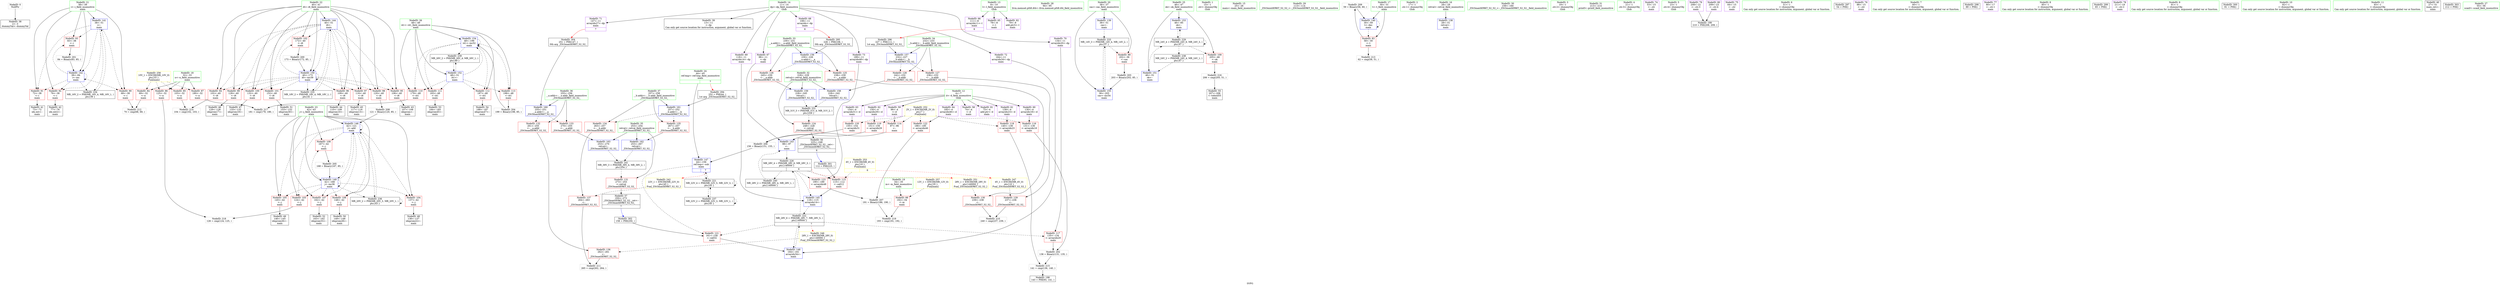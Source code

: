 digraph "SVFG" {
	label="SVFG";

	Node0x55d81cbdf800 [shape=record,color=grey,label="{NodeID: 0\nNullPtr}"];
	Node0x55d81cbdf800 -> Node0x55d81cbff7c0[style=solid];
	Node0x55d81cc00110 [shape=record,color=red,label="{NodeID: 97\n116\<--40\n\<--i6\nmain\n}"];
	Node0x55d81cc00110 -> Node0x55d81cbffdd0[style=solid];
	Node0x55d81cbfe2f0 [shape=record,color=green,label="{NodeID: 14\n11\<--14\ndp\<--dp_field_insensitive\nGlob }"];
	Node0x55d81cbfe2f0 -> Node0x55d81cbff8c0[style=solid];
	Node0x55d81cbfe2f0 -> Node0x55d81cc01fd0[style=solid];
	Node0x55d81cbfe2f0 -> Node0x55d81cc020a0[style=solid];
	Node0x55d81cbfe2f0 -> Node0x55d81cc02170[style=solid];
	Node0x55d81cbfe2f0 -> Node0x55d81cc02240[style=solid];
	Node0x55d81cbfe2f0 -> Node0x55d81cc02310[style=solid];
	Node0x55d81cbfe2f0 -> Node0x55d81cc023e0[style=solid];
	Node0x55d81cbfe2f0 -> Node0x55d81cc024b0[style=solid];
	Node0x55d81cc00c70 [shape=record,color=red,label="{NodeID: 111\n183\<--48\n\<--i41\nmain\n}"];
	Node0x55d81cc00c70 -> Node0x55d81cc01470[style=solid];
	Node0x55d81cbfeee0 [shape=record,color=green,label="{NodeID: 28\n94\<--95\nllvm.memset.p0i8.i64\<--llvm.memset.p0i8.i64_field_insensitive\n}"];
	Node0x55d81cc0c400 [shape=record,color=grey,label="{NodeID: 208\n121 = Binary(120, 85, )\n}"];
	Node0x55d81cc0c400 -> Node0x55d81cc07020[style=solid];
	Node0x55d81cc05f10 [shape=record,color=red,label="{NodeID: 125\n238\<--230\n\<--__a.addr\n_ZSt3minIiERKT_S2_S2_\n}"];
	Node0x55d81cc05f10 -> Node0x55d81cc06320[style=solid];
	Node0x55d81cbffb60 [shape=record,color=black,label="{NodeID: 42\n77\<--76\nidx.ext2\<--\nmain\n}"];
	Node0x55d81cc155a0 [shape=record,color=black,label="{NodeID: 222\nMR_28V_6 = PHI(MR_28V_7, MR_28V_5, )\npts\{140000 \}\n|{|<s4>7}}"];
	Node0x55d81cc155a0 -> Node0x55d81cc05890[style=dashed];
	Node0x55d81cc155a0 -> Node0x55d81cc05bd0[style=dashed];
	Node0x55d81cc155a0 -> Node0x55d81cc071c0[style=dashed];
	Node0x55d81cc155a0 -> Node0x55d81cc169a0[style=dashed];
	Node0x55d81cc155a0:s4 -> Node0x55d81cc1cf70[style=dashed,color=red];
	Node0x55d81cc06a70 [shape=record,color=blue,label="{NodeID: 139\n36\<--51\ncas\<--\nmain\n}"];
	Node0x55d81cc06a70 -> Node0x55d81cc18ca0[style=dashed];
	Node0x55d81cc016e0 [shape=record,color=black,label="{NodeID: 56\n225\<--248\n_ZSt3minIiERKT_S2_S2__ret\<--\n_ZSt3minIiERKT_S2_S2_\n|{<s0>6}}"];
	Node0x55d81cc016e0:s0 -> Node0x55d81cc2d100[style=solid,color=blue];
	Node0x55d81cc19ba0 [shape=record,color=black,label="{NodeID: 236\nMR_20V_2 = PHI(MR_20V_3, MR_20V_1, )\npts\{43 \}\n}"];
	Node0x55d81cc19ba0 -> Node0x55d81cc07020[style=dashed];
	Node0x55d81cc19ba0 -> Node0x55d81cc19ba0[style=dashed];
	Node0x55d81cc075d0 [shape=record,color=blue,label="{NodeID: 153\n46\<--85\nok\<--\nmain\n}"];
	Node0x55d81cc075d0 -> Node0x55d81cc178a0[style=dashed];
	Node0x55d81cc02240 [shape=record,color=purple,label="{NodeID: 70\n134\<--11\narrayidx20\<--dp\nmain\n}"];
	Node0x55d81cc02240 -> Node0x55d81cc05890[style=solid];
	Node0x55d81cc02da0 [shape=record,color=red,label="{NodeID: 84\n69\<--32\n\<--n\nmain\n}"];
	Node0x55d81cc02da0 -> Node0x55d81cc0ca00[style=solid];
	Node0x55d81cbeeb80 [shape=record,color=green,label="{NodeID: 1\n15\<--1\n.str\<--dummyObj\nGlob }"];
	Node0x55d81cc001e0 [shape=record,color=red,label="{NodeID: 98\n120\<--40\n\<--i6\nmain\n}"];
	Node0x55d81cc001e0 -> Node0x55d81cc0c400[style=solid];
	Node0x55d81cbfe3f0 [shape=record,color=green,label="{NodeID: 15\n25\<--26\nmain\<--main_field_insensitive\n}"];
	Node0x55d81cc00d40 [shape=record,color=red,label="{NodeID: 112\n187\<--48\n\<--i41\nmain\n}"];
	Node0x55d81cc00d40 -> Node0x55d81cc01540[style=solid];
	Node0x55d81cbfefe0 [shape=record,color=green,label="{NodeID: 29\n113\<--114\n_ZSt3minIiERKT_S2_S2_\<--_ZSt3minIiERKT_S2_S2__field_insensitive\n}"];
	Node0x55d81cc0c580 [shape=record,color=grey,label="{NodeID: 209\n59 = Binary(58, 60, )\n}"];
	Node0x55d81cc0c580 -> Node0x55d81cc06b40[style=solid];
	Node0x55d81cc05fe0 [shape=record,color=red,label="{NodeID: 126\n245\<--230\n\<--__a.addr\n_ZSt3minIiERKT_S2_S2_\n}"];
	Node0x55d81cc05fe0 -> Node0x55d81cc07ab0[style=solid];
	Node0x55d81cbffc30 [shape=record,color=black,label="{NodeID: 43\n107\<--106\nidxprom\<--\nmain\n}"];
	Node0x55d81cc06b40 [shape=record,color=blue,label="{NodeID: 140\n30\<--59\nt\<--dec\nmain\n}"];
	Node0x55d81cc06b40 -> Node0x55d81cc02cd0[style=dashed];
	Node0x55d81cc06b40 -> Node0x55d81cc06b40[style=dashed];
	Node0x55d81cc017b0 [shape=record,color=black,label="{NodeID: 57\n250\<--273\n_ZSt3maxIiERKT_S2_S2__ret\<--\n_ZSt3maxIiERKT_S2_S2_\n|{<s0>7}}"];
	Node0x55d81cc017b0:s0 -> Node0x55d81cc2d330[style=solid,color=blue];
	Node0x55d81cc1a0a0 [shape=record,color=black,label="{NodeID: 237\nMR_22V_2 = PHI(MR_22V_3, MR_22V_1, )\npts\{45 \}\n}"];
	Node0x55d81cc1a0a0 -> Node0x55d81cc150a0[style=dashed];
	Node0x55d81cc1a0a0 -> Node0x55d81cc1a0a0[style=dashed];
	Node0x55d81cc076a0 [shape=record,color=blue,label="{NodeID: 154\n48\<--199\ni41\<--inc52\nmain\n}"];
	Node0x55d81cc076a0 -> Node0x55d81cc00ba0[style=dashed];
	Node0x55d81cc076a0 -> Node0x55d81cc00c70[style=dashed];
	Node0x55d81cc076a0 -> Node0x55d81cc00d40[style=dashed];
	Node0x55d81cc076a0 -> Node0x55d81cc00e10[style=dashed];
	Node0x55d81cc076a0 -> Node0x55d81cc076a0[style=dashed];
	Node0x55d81cc076a0 -> Node0x55d81cc1aaa0[style=dashed];
	Node0x55d81cc02310 [shape=record,color=purple,label="{NodeID: 71\n147\<--11\narrayidx27\<--dp\nmain\n|{<s0>7}}"];
	Node0x55d81cc02310:s0 -> Node0x55d81cc2d540[style=solid,color=red];
	Node0x55d81cc1d400 [shape=record,color=yellow,style=double,label="{NodeID: 251\n28V_1 = ENCHI(MR_28V_0)\npts\{140000 \}\nFun[_ZSt3minIiERKT_S2_S2_]}"];
	Node0x55d81cc1d400 -> Node0x55d81cc06320[style=dashed];
	Node0x55d81cc02e70 [shape=record,color=red,label="{NodeID: 85\n103\<--32\n\<--n\nmain\n}"];
	Node0x55d81cc02e70 -> Node0x55d81cc0cd00[style=solid];
	Node0x55d81cbee840 [shape=record,color=green,label="{NodeID: 2\n17\<--1\n.str.1\<--dummyObj\nGlob }"];
	Node0x55d81cc002b0 [shape=record,color=red,label="{NodeID: 99\n128\<--40\n\<--i6\nmain\n}"];
	Node0x55d81cc002b0 -> Node0x55d81cbffea0[style=solid];
	Node0x55d81cbfe4f0 [shape=record,color=green,label="{NodeID: 16\n28\<--29\nretval\<--retval_field_insensitive\nmain\n}"];
	Node0x55d81cbfe4f0 -> Node0x55d81cc069a0[style=solid];
	Node0x55d81cc00e10 [shape=record,color=red,label="{NodeID: 113\n198\<--48\n\<--i41\nmain\n}"];
	Node0x55d81cc00e10 -> Node0x55d81cc0be00[style=solid];
	Node0x55d81cbff0e0 [shape=record,color=green,label="{NodeID: 30\n159\<--160\n_ZSt3maxIiERKT_S2_S2_\<--_ZSt3maxIiERKT_S2_S2__field_insensitive\n}"];
	Node0x55d81cc0c700 [shape=record,color=grey,label="{NodeID: 210\n240 = cmp(237, 239, )\n}"];
	Node0x55d81cc060b0 [shape=record,color=red,label="{NodeID: 127\n236\<--232\n\<--__b.addr\n_ZSt3minIiERKT_S2_S2_\n}"];
	Node0x55d81cc060b0 -> Node0x55d81cc06250[style=solid];
	Node0x55d81cbffd00 [shape=record,color=black,label="{NodeID: 44\n110\<--109\nidxprom10\<--\nmain\n}"];
	Node0x55d81cc06c10 [shape=record,color=blue,label="{NodeID: 141\n38\<--51\ni\<--\nmain\n}"];
	Node0x55d81cc06c10 -> Node0x55d81cc03280[style=dashed];
	Node0x55d81cc06c10 -> Node0x55d81cc03350[style=dashed];
	Node0x55d81cc06c10 -> Node0x55d81cc03420[style=dashed];
	Node0x55d81cc06c10 -> Node0x55d81cc034f0[style=dashed];
	Node0x55d81cc06c10 -> Node0x55d81cc06ce0[style=dashed];
	Node0x55d81cc06c10 -> Node0x55d81cc191a0[style=dashed];
	Node0x55d81cc01880 [shape=record,color=purple,label="{NodeID: 58\n74\<--4\n\<--d\nmain\n}"];
	Node0x55d81cc1a5a0 [shape=record,color=black,label="{NodeID: 238\nMR_24V_2 = PHI(MR_24V_4, MR_24V_1, )\npts\{47 \}\n}"];
	Node0x55d81cc1a5a0 -> Node0x55d81cc07430[style=dashed];
	Node0x55d81cc07770 [shape=record,color=blue,label="{NodeID: 155\n36\<--203\ncas\<--inc54\nmain\n}"];
	Node0x55d81cc07770 -> Node0x55d81cc18ca0[style=dashed];
	Node0x55d81cc023e0 [shape=record,color=purple,label="{NodeID: 72\n164\<--11\narrayidx34\<--dp\nmain\n}"];
	Node0x55d81cc023e0 -> Node0x55d81cc071c0[style=solid];
	Node0x55d81cc1d4e0 [shape=record,color=yellow,style=double,label="{NodeID: 252\n2V_1 = ENCHI(MR_2V_0)\npts\{7 \}\nFun[main]}"];
	Node0x55d81cc1d4e0 -> Node0x55d81cc00ee0[style=dashed];
	Node0x55d81cc1d4e0 -> Node0x55d81cc057c0[style=dashed];
	Node0x55d81cc1d4e0 -> Node0x55d81cc05960[style=dashed];
	Node0x55d81cc1d4e0 -> Node0x55d81cc05a30[style=dashed];
	Node0x55d81cc1d4e0 -> Node0x55d81cc05b00[style=dashed];
	Node0x55d81cc1d4e0 -> Node0x55d81cc05ca0[style=dashed];
	Node0x55d81cc02f40 [shape=record,color=red,label="{NodeID: 86\n125\<--32\n\<--n\nmain\n}"];
	Node0x55d81cc02f40 -> Node0x55d81cc0d300[style=solid];
	Node0x55d81cbee8d0 [shape=record,color=green,label="{NodeID: 3\n19\<--1\n.str.2\<--dummyObj\nGlob }"];
	Node0x55d81cc00380 [shape=record,color=red,label="{NodeID: 100\n132\<--40\n\<--i6\nmain\n}"];
	Node0x55d81cc00380 -> Node0x55d81cbfff70[style=solid];
	Node0x55d81cbfe5c0 [shape=record,color=green,label="{NodeID: 17\n30\<--31\nt\<--t_field_insensitive\nmain\n}"];
	Node0x55d81cbfe5c0 -> Node0x55d81cc02cd0[style=solid];
	Node0x55d81cbfe5c0 -> Node0x55d81cc06b40[style=solid];
	Node0x55d81cc00ee0 [shape=record,color=red,label="{NodeID: 114\n97\<--96\n\<--\nmain\n}"];
	Node0x55d81cc00ee0 -> Node0x55d81cc06db0[style=solid];
	Node0x55d81cbff1e0 [shape=record,color=green,label="{NodeID: 31\n213\<--214\nprintf\<--printf_field_insensitive\n}"];
	Node0x55d81cc2c570 [shape=record,color=black,label="{NodeID: 294\n252 = PHI(44, )\n1st arg _ZSt3maxIiERKT_S2_S2_ }"];
	Node0x55d81cc2c570 -> Node0x55d81cc07c50[style=solid];
	Node0x55d81cc0c880 [shape=record,color=grey,label="{NodeID: 211\n265 = cmp(262, 264, )\n}"];
	Node0x55d81cc06180 [shape=record,color=red,label="{NodeID: 128\n242\<--232\n\<--__b.addr\n_ZSt3minIiERKT_S2_S2_\n}"];
	Node0x55d81cc06180 -> Node0x55d81cc079e0[style=solid];
	Node0x55d81cbffdd0 [shape=record,color=black,label="{NodeID: 45\n117\<--116\nidxprom13\<--\nmain\n}"];
	Node0x55d81cc06ce0 [shape=record,color=blue,label="{NodeID: 142\n38\<--84\ni\<--inc\nmain\n}"];
	Node0x55d81cc06ce0 -> Node0x55d81cc03280[style=dashed];
	Node0x55d81cc06ce0 -> Node0x55d81cc03350[style=dashed];
	Node0x55d81cc06ce0 -> Node0x55d81cc03420[style=dashed];
	Node0x55d81cc06ce0 -> Node0x55d81cc034f0[style=dashed];
	Node0x55d81cc06ce0 -> Node0x55d81cc06ce0[style=dashed];
	Node0x55d81cc06ce0 -> Node0x55d81cc191a0[style=dashed];
	Node0x55d81cc01950 [shape=record,color=purple,label="{NodeID: 59\n96\<--4\n\<--d\nmain\n}"];
	Node0x55d81cc01950 -> Node0x55d81cc00ee0[style=solid];
	Node0x55d81cc1aaa0 [shape=record,color=black,label="{NodeID: 239\nMR_26V_2 = PHI(MR_26V_4, MR_26V_1, )\npts\{49 \}\n}"];
	Node0x55d81cc1aaa0 -> Node0x55d81cc07500[style=dashed];
	Node0x55d81cc07840 [shape=record,color=blue,label="{NodeID: 156\n230\<--226\n__a.addr\<--__a\n_ZSt3minIiERKT_S2_S2_\n}"];
	Node0x55d81cc07840 -> Node0x55d81cc05f10[style=dashed];
	Node0x55d81cc07840 -> Node0x55d81cc05fe0[style=dashed];
	Node0x55d81cc024b0 [shape=record,color=purple,label="{NodeID: 73\n189\<--11\narrayidx48\<--dp\nmain\n}"];
	Node0x55d81cc024b0 -> Node0x55d81cc05d70[style=solid];
	Node0x55d81cc1d5f0 [shape=record,color=yellow,style=double,label="{NodeID: 253\n4V_1 = ENCHI(MR_4V_0)\npts\{10 \}\nFun[main]|{|<s1>6}}"];
	Node0x55d81cc1d5f0 -> Node0x55d81cc00fb0[style=dashed];
	Node0x55d81cc1d5f0:s1 -> Node0x55d81cc1d050[style=dashed,color=red];
	Node0x55d81cc03010 [shape=record,color=red,label="{NodeID: 87\n180\<--32\n\<--n\nmain\n}"];
	Node0x55d81cc03010 -> Node0x55d81cc0d180[style=solid];
	Node0x55d81cbfd3a0 [shape=record,color=green,label="{NodeID: 4\n21\<--1\n.str.3\<--dummyObj\nGlob }"];
	Node0x55d81cc00450 [shape=record,color=red,label="{NodeID: 101\n152\<--40\n\<--i6\nmain\n}"];
	Node0x55d81cc00450 -> Node0x55d81cc012d0[style=solid];
	Node0x55d81cbfe690 [shape=record,color=green,label="{NodeID: 18\n32\<--33\nn\<--n_field_insensitive\nmain\n}"];
	Node0x55d81cbfe690 -> Node0x55d81cc02da0[style=solid];
	Node0x55d81cbfe690 -> Node0x55d81cc02e70[style=solid];
	Node0x55d81cbfe690 -> Node0x55d81cc02f40[style=solid];
	Node0x55d81cbfe690 -> Node0x55d81cc03010[style=solid];
	Node0x55d81c991b90 [shape=record,color=black,label="{NodeID: 198\n143 = PHI(93, 141, )\n}"];
	Node0x55d81cc00fb0 [shape=record,color=red,label="{NodeID: 115\n115\<--112\n\<--call12\nmain\n}"];
	Node0x55d81cc00fb0 -> Node0x55d81cc06f50[style=solid];
	Node0x55d81cbff2e0 [shape=record,color=green,label="{NodeID: 32\n228\<--229\nretval\<--retval_field_insensitive\n_ZSt3minIiERKT_S2_S2_\n}"];
	Node0x55d81cbff2e0 -> Node0x55d81cc05e40[style=solid];
	Node0x55d81cbff2e0 -> Node0x55d81cc079e0[style=solid];
	Node0x55d81cbff2e0 -> Node0x55d81cc07ab0[style=solid];
	Node0x55d81cc2c760 [shape=record,color=black,label="{NodeID: 295\n226 = PHI(108, )\n0th arg _ZSt3minIiERKT_S2_S2_ }"];
	Node0x55d81cc2c760 -> Node0x55d81cc07840[style=solid];
	Node0x55d81cc0ca00 [shape=record,color=grey,label="{NodeID: 212\n70 = cmp(68, 69, )\n}"];
	Node0x55d81cc06250 [shape=record,color=red,label="{NodeID: 129\n237\<--236\n\<--\n_ZSt3minIiERKT_S2_S2_\n}"];
	Node0x55d81cc06250 -> Node0x55d81cc0c700[style=solid];
	Node0x55d81cbffea0 [shape=record,color=black,label="{NodeID: 46\n129\<--128\nidxprom17\<--\nmain\n}"];
	Node0x55d81cc169a0 [shape=record,color=black,label="{NodeID: 226\nMR_28V_4 = PHI(MR_28V_6, MR_28V_3, )\npts\{140000 \}\n|{|<s4>6}}"];
	Node0x55d81cc169a0 -> Node0x55d81cc00fb0[style=dashed];
	Node0x55d81cc169a0 -> Node0x55d81cc05d70[style=dashed];
	Node0x55d81cc169a0 -> Node0x55d81cc06f50[style=dashed];
	Node0x55d81cc169a0 -> Node0x55d81cc1afa0[style=dashed];
	Node0x55d81cc169a0:s4 -> Node0x55d81cc1d400[style=dashed,color=red];
	Node0x55d81cc06db0 [shape=record,color=blue,label="{NodeID: 143\n98\<--97\n\<--\nmain\n}"];
	Node0x55d81cc06db0 -> Node0x55d81cc169a0[style=dashed];
	Node0x55d81cc01a20 [shape=record,color=purple,label="{NodeID: 60\n130\<--4\narrayidx18\<--d\nmain\n}"];
	Node0x55d81cc01a20 -> Node0x55d81cc057c0[style=solid];
	Node0x55d81cc1afa0 [shape=record,color=black,label="{NodeID: 240\nMR_28V_2 = PHI(MR_28V_4, MR_28V_1, )\npts\{140000 \}\n}"];
	Node0x55d81cc1afa0 -> Node0x55d81cc06db0[style=dashed];
	Node0x55d81cc07910 [shape=record,color=blue,label="{NodeID: 157\n232\<--227\n__b.addr\<--__b\n_ZSt3minIiERKT_S2_S2_\n}"];
	Node0x55d81cc07910 -> Node0x55d81cc060b0[style=dashed];
	Node0x55d81cc07910 -> Node0x55d81cc06180[style=dashed];
	Node0x55d81cc02580 [shape=record,color=purple,label="{NodeID: 74\n53\<--15\n\<--.str\nmain\n}"];
	Node0x55d81cc030e0 [shape=record,color=red,label="{NodeID: 88\n192\<--34\n\<--m\nmain\n}"];
	Node0x55d81cc030e0 -> Node0x55d81cc0d480[style=solid];
	Node0x55d81cbfdc90 [shape=record,color=green,label="{NodeID: 5\n23\<--1\n.str.4\<--dummyObj\nGlob }"];
	Node0x55d81cc00520 [shape=record,color=red,label="{NodeID: 102\n172\<--40\n\<--i6\nmain\n}"];
	Node0x55d81cc00520 -> Node0x55d81cc0b800[style=solid];
	Node0x55d81cbfe760 [shape=record,color=green,label="{NodeID: 19\n34\<--35\nm\<--m_field_insensitive\nmain\n}"];
	Node0x55d81cbfe760 -> Node0x55d81cc030e0[style=solid];
	Node0x55d81cc045e0 [shape=record,color=black,label="{NodeID: 199\n210 = PHI(208, 209, )\n}"];
	Node0x55d81cc057c0 [shape=record,color=red,label="{NodeID: 116\n131\<--130\n\<--arrayidx18\nmain\n}"];
	Node0x55d81cc057c0 -> Node0x55d81cc0bb00[style=solid];
	Node0x55d81cbff3b0 [shape=record,color=green,label="{NodeID: 33\n230\<--231\n__a.addr\<--__a.addr_field_insensitive\n_ZSt3minIiERKT_S2_S2_\n}"];
	Node0x55d81cbff3b0 -> Node0x55d81cc05f10[style=solid];
	Node0x55d81cbff3b0 -> Node0x55d81cc05fe0[style=solid];
	Node0x55d81cbff3b0 -> Node0x55d81cc07840[style=solid];
	Node0x55d81cc2c860 [shape=record,color=black,label="{NodeID: 296\n227 = PHI(111, )\n1st arg _ZSt3minIiERKT_S2_S2_ }"];
	Node0x55d81cc2c860 -> Node0x55d81cc07910[style=solid];
	Node0x55d81cc0cb80 [shape=record,color=grey,label="{NodeID: 213\n62 = cmp(58, 51, )\n}"];
	Node0x55d81cc06320 [shape=record,color=red,label="{NodeID: 130\n239\<--238\n\<--\n_ZSt3minIiERKT_S2_S2_\n}"];
	Node0x55d81cc06320 -> Node0x55d81cc0c700[style=solid];
	Node0x55d81cbfff70 [shape=record,color=black,label="{NodeID: 47\n133\<--132\nidxprom19\<--\nmain\n}"];
	Node0x55d81cc06e80 [shape=record,color=blue,label="{NodeID: 144\n40\<--51\ni6\<--\nmain\n}"];
	Node0x55d81cc06e80 -> Node0x55d81cc035c0[style=dashed];
	Node0x55d81cc06e80 -> Node0x55d81cc03690[style=dashed];
	Node0x55d81cc06e80 -> Node0x55d81cc00040[style=dashed];
	Node0x55d81cc06e80 -> Node0x55d81cc00110[style=dashed];
	Node0x55d81cc06e80 -> Node0x55d81cc001e0[style=dashed];
	Node0x55d81cc06e80 -> Node0x55d81cc002b0[style=dashed];
	Node0x55d81cc06e80 -> Node0x55d81cc00380[style=dashed];
	Node0x55d81cc06e80 -> Node0x55d81cc00450[style=dashed];
	Node0x55d81cc06e80 -> Node0x55d81cc00520[style=dashed];
	Node0x55d81cc06e80 -> Node0x55d81cc07360[style=dashed];
	Node0x55d81cc06e80 -> Node0x55d81cc196a0[style=dashed];
	Node0x55d81cc01af0 [shape=record,color=purple,label="{NodeID: 61\n139\<--4\narrayidx23\<--d\nmain\n}"];
	Node0x55d81cc01af0 -> Node0x55d81cc05960[style=solid];
	Node0x55d81cc1b4a0 [shape=record,color=black,label="{NodeID: 241\nMR_39V_3 = PHI(MR_39V_4, MR_39V_2, )\npts\{254 \}\n}"];
	Node0x55d81cc1b4a0 -> Node0x55d81cc063f0[style=dashed];
	Node0x55d81cc079e0 [shape=record,color=blue,label="{NodeID: 158\n228\<--242\nretval\<--\n_ZSt3minIiERKT_S2_S2_\n}"];
	Node0x55d81cc079e0 -> Node0x55d81cc182a0[style=dashed];
	Node0x55d81cc02650 [shape=record,color=purple,label="{NodeID: 75\n64\<--15\n\<--.str\nmain\n}"];
	Node0x55d81cc031b0 [shape=record,color=red,label="{NodeID: 89\n202\<--36\n\<--cas\nmain\n}"];
	Node0x55d81cc031b0 -> Node0x55d81cc0bc80[style=solid];
	Node0x55d81cbfdd20 [shape=record,color=green,label="{NodeID: 6\n51\<--1\n\<--dummyObj\nCan only get source location for instruction, argument, global var or function.}"];
	Node0x55d81cc005f0 [shape=record,color=red,label="{NodeID: 103\n124\<--42\n\<--j\nmain\n}"];
	Node0x55d81cc005f0 -> Node0x55d81cc0d300[style=solid];
	Node0x55d81cbfe830 [shape=record,color=green,label="{NodeID: 20\n36\<--37\ncas\<--cas_field_insensitive\nmain\n}"];
	Node0x55d81cbfe830 -> Node0x55d81cc031b0[style=solid];
	Node0x55d81cbfe830 -> Node0x55d81cc06a70[style=solid];
	Node0x55d81cbfe830 -> Node0x55d81cc07770[style=solid];
	Node0x55d81cc0b800 [shape=record,color=grey,label="{NodeID: 200\n173 = Binary(172, 85, )\n}"];
	Node0x55d81cc0b800 -> Node0x55d81cc07360[style=solid];
	Node0x55d81cc05890 [shape=record,color=red,label="{NodeID: 117\n135\<--134\n\<--arrayidx20\nmain\n}"];
	Node0x55d81cc05890 -> Node0x55d81cc0bb00[style=solid];
	Node0x55d81cbff480 [shape=record,color=green,label="{NodeID: 34\n232\<--233\n__b.addr\<--__b.addr_field_insensitive\n_ZSt3minIiERKT_S2_S2_\n}"];
	Node0x55d81cbff480 -> Node0x55d81cc060b0[style=solid];
	Node0x55d81cbff480 -> Node0x55d81cc06180[style=solid];
	Node0x55d81cbff480 -> Node0x55d81cc07910[style=solid];
	Node0x55d81cc2cd00 [shape=record,color=black,label="{NodeID: 297\n54 = PHI()\n}"];
	Node0x55d81cc0cd00 [shape=record,color=grey,label="{NodeID: 214\n104 = cmp(102, 103, )\n}"];
	Node0x55d81cc063f0 [shape=record,color=red,label="{NodeID: 131\n273\<--253\n\<--retval\n_ZSt3maxIiERKT_S2_S2_\n}"];
	Node0x55d81cc063f0 -> Node0x55d81cc017b0[style=solid];
	Node0x55d81cc01060 [shape=record,color=black,label="{NodeID: 48\n138\<--137\nidxprom22\<--\nmain\n}"];
	Node0x55d81cc06f50 [shape=record,color=blue,label="{NodeID: 145\n118\<--115\narrayidx14\<--\nmain\n}"];
	Node0x55d81cc06f50 -> Node0x55d81cc155a0[style=dashed];
	Node0x55d81cc01bc0 [shape=record,color=purple,label="{NodeID: 62\n150\<--4\narrayidx29\<--d\nmain\n}"];
	Node0x55d81cc01bc0 -> Node0x55d81cc05a30[style=solid];
	Node0x55d81cc1c1b0 [shape=record,color=yellow,style=double,label="{NodeID: 242\n22V_1 = ENCHI(MR_22V_0)\npts\{45 \}\nFun[_ZSt3maxIiERKT_S2_S2_]}"];
	Node0x55d81cc1c1b0 -> Node0x55d81cc068d0[style=dashed];
	Node0x55d81cc07ab0 [shape=record,color=blue,label="{NodeID: 159\n228\<--245\nretval\<--\n_ZSt3minIiERKT_S2_S2_\n}"];
	Node0x55d81cc07ab0 -> Node0x55d81cc182a0[style=dashed];
	Node0x55d81cc02720 [shape=record,color=purple,label="{NodeID: 76\n88\<--15\n\<--.str\nmain\n}"];
	Node0x55d81cc1d890 [shape=record,color=yellow,style=double,label="{NodeID: 256\n10V_1 = ENCHI(MR_10V_0)\npts\{33 \}\nFun[main]}"];
	Node0x55d81cc1d890 -> Node0x55d81cc02da0[style=dashed];
	Node0x55d81cc1d890 -> Node0x55d81cc02e70[style=dashed];
	Node0x55d81cc1d890 -> Node0x55d81cc02f40[style=dashed];
	Node0x55d81cc1d890 -> Node0x55d81cc03010[style=dashed];
	Node0x55d81cc03280 [shape=record,color=red,label="{NodeID: 90\n68\<--38\n\<--i\nmain\n}"];
	Node0x55d81cc03280 -> Node0x55d81cc0ca00[style=solid];
	Node0x55d81cbfddb0 [shape=record,color=green,label="{NodeID: 7\n60\<--1\n\<--dummyObj\nCan only get source location for instruction, argument, global var or function.}"];
	Node0x55d81cc006c0 [shape=record,color=red,label="{NodeID: 104\n137\<--42\n\<--j\nmain\n}"];
	Node0x55d81cc006c0 -> Node0x55d81cc01060[style=solid];
	Node0x55d81cbfe900 [shape=record,color=green,label="{NodeID: 21\n38\<--39\ni\<--i_field_insensitive\nmain\n}"];
	Node0x55d81cbfe900 -> Node0x55d81cc03280[style=solid];
	Node0x55d81cbfe900 -> Node0x55d81cc03350[style=solid];
	Node0x55d81cbfe900 -> Node0x55d81cc03420[style=solid];
	Node0x55d81cbfe900 -> Node0x55d81cc034f0[style=solid];
	Node0x55d81cbfe900 -> Node0x55d81cc06c10[style=solid];
	Node0x55d81cbfe900 -> Node0x55d81cc06ce0[style=solid];
	Node0x55d81cc0b980 [shape=record,color=grey,label="{NodeID: 201\n84 = Binary(83, 85, )\n}"];
	Node0x55d81cc0b980 -> Node0x55d81cc06ce0[style=solid];
	Node0x55d81cc05960 [shape=record,color=red,label="{NodeID: 118\n140\<--139\n\<--arrayidx23\nmain\n}"];
	Node0x55d81cc05960 -> Node0x55d81cc0ce80[style=solid];
	Node0x55d81cbff550 [shape=record,color=green,label="{NodeID: 35\n253\<--254\nretval\<--retval_field_insensitive\n_ZSt3maxIiERKT_S2_S2_\n}"];
	Node0x55d81cbff550 -> Node0x55d81cc063f0[style=solid];
	Node0x55d81cbff550 -> Node0x55d81cc07d20[style=solid];
	Node0x55d81cbff550 -> Node0x55d81cc07df0[style=solid];
	Node0x55d81cc2ce00 [shape=record,color=black,label="{NodeID: 298\n89 = PHI()\n}"];
	Node0x55d81cc0ce80 [shape=record,color=grey,label="{NodeID: 215\n141 = cmp(136, 140, )\n}"];
	Node0x55d81cc0ce80 -> Node0x55d81c991b90[style=solid];
	Node0x55d81cc064c0 [shape=record,color=red,label="{NodeID: 132\n261\<--255\n\<--__a.addr\n_ZSt3maxIiERKT_S2_S2_\n}"];
	Node0x55d81cc064c0 -> Node0x55d81cc06800[style=solid];
	Node0x55d81cc01130 [shape=record,color=black,label="{NodeID: 49\n146\<--145\nidxprom26\<--\nmain\n}"];
	Node0x55d81cc178a0 [shape=record,color=black,label="{NodeID: 229\nMR_24V_4 = PHI(MR_24V_6, MR_24V_3, )\npts\{47 \}\n}"];
	Node0x55d81cc178a0 -> Node0x55d81cc00ad0[style=dashed];
	Node0x55d81cc178a0 -> Node0x55d81cc075d0[style=dashed];
	Node0x55d81cc178a0 -> Node0x55d81cc178a0[style=dashed];
	Node0x55d81cc178a0 -> Node0x55d81cc1a5a0[style=dashed];
	Node0x55d81cc07020 [shape=record,color=blue,label="{NodeID: 146\n42\<--121\nj\<--add\nmain\n}"];
	Node0x55d81cc07020 -> Node0x55d81cc005f0[style=dashed];
	Node0x55d81cc07020 -> Node0x55d81cc006c0[style=dashed];
	Node0x55d81cc07020 -> Node0x55d81cc00790[style=dashed];
	Node0x55d81cc07020 -> Node0x55d81cc00860[style=dashed];
	Node0x55d81cc07020 -> Node0x55d81cc00930[style=dashed];
	Node0x55d81cc07020 -> Node0x55d81cc00a00[style=dashed];
	Node0x55d81cc07020 -> Node0x55d81cc07020[style=dashed];
	Node0x55d81cc07020 -> Node0x55d81cc07290[style=dashed];
	Node0x55d81cc07020 -> Node0x55d81cc19ba0[style=dashed];
	Node0x55d81cc01c90 [shape=record,color=purple,label="{NodeID: 63\n154\<--4\narrayidx31\<--d\nmain\n}"];
	Node0x55d81cc01c90 -> Node0x55d81cc05b00[style=solid];
	Node0x55d81cc07b80 [shape=record,color=blue,label="{NodeID: 160\n255\<--251\n__a.addr\<--__a\n_ZSt3maxIiERKT_S2_S2_\n}"];
	Node0x55d81cc07b80 -> Node0x55d81cc064c0[style=dashed];
	Node0x55d81cc07b80 -> Node0x55d81cc06590[style=dashed];
	Node0x55d81cc027f0 [shape=record,color=purple,label="{NodeID: 77\n80\<--17\n\<--.str.1\nmain\n}"];
	Node0x55d81cc1d9a0 [shape=record,color=yellow,style=double,label="{NodeID: 257\n12V_1 = ENCHI(MR_12V_0)\npts\{35 \}\nFun[main]}"];
	Node0x55d81cc1d9a0 -> Node0x55d81cc030e0[style=dashed];
	Node0x55d81cc03350 [shape=record,color=red,label="{NodeID: 91\n72\<--38\n\<--i\nmain\n}"];
	Node0x55d81cc03350 -> Node0x55d81cbffa90[style=solid];
	Node0x55d81cbfde40 [shape=record,color=green,label="{NodeID: 8\n85\<--1\n\<--dummyObj\nCan only get source location for instruction, argument, global var or function.}"];
	Node0x55d81cc00790 [shape=record,color=red,label="{NodeID: 105\n145\<--42\n\<--j\nmain\n}"];
	Node0x55d81cc00790 -> Node0x55d81cc01130[style=solid];
	Node0x55d81cbfe9d0 [shape=record,color=green,label="{NodeID: 22\n40\<--41\ni6\<--i6_field_insensitive\nmain\n}"];
	Node0x55d81cbfe9d0 -> Node0x55d81cc035c0[style=solid];
	Node0x55d81cbfe9d0 -> Node0x55d81cc03690[style=solid];
	Node0x55d81cbfe9d0 -> Node0x55d81cc00040[style=solid];
	Node0x55d81cbfe9d0 -> Node0x55d81cc00110[style=solid];
	Node0x55d81cbfe9d0 -> Node0x55d81cc001e0[style=solid];
	Node0x55d81cbfe9d0 -> Node0x55d81cc002b0[style=solid];
	Node0x55d81cbfe9d0 -> Node0x55d81cc00380[style=solid];
	Node0x55d81cbfe9d0 -> Node0x55d81cc00450[style=solid];
	Node0x55d81cbfe9d0 -> Node0x55d81cc00520[style=solid];
	Node0x55d81cbfe9d0 -> Node0x55d81cc06e80[style=solid];
	Node0x55d81cbfe9d0 -> Node0x55d81cc07360[style=solid];
	Node0x55d81cc0bb00 [shape=record,color=grey,label="{NodeID: 202\n136 = Binary(131, 135, )\n}"];
	Node0x55d81cc0bb00 -> Node0x55d81cc0ce80[style=solid];
	Node0x55d81cc05a30 [shape=record,color=red,label="{NodeID: 119\n151\<--150\n\<--arrayidx29\nmain\n}"];
	Node0x55d81cc05a30 -> Node0x55d81cc0c100[style=solid];
	Node0x55d81cbff620 [shape=record,color=green,label="{NodeID: 36\n255\<--256\n__a.addr\<--__a.addr_field_insensitive\n_ZSt3maxIiERKT_S2_S2_\n}"];
	Node0x55d81cbff620 -> Node0x55d81cc064c0[style=solid];
	Node0x55d81cbff620 -> Node0x55d81cc06590[style=solid];
	Node0x55d81cbff620 -> Node0x55d81cc07b80[style=solid];
	Node0x55d81cc2cf00 [shape=record,color=black,label="{NodeID: 299\n65 = PHI()\n}"];
	Node0x55d81cc0d000 [shape=record,color=grey,label="{NodeID: 216\n206 = cmp(205, 51, )\n}"];
	Node0x55d81cc0d000 -> Node0x55d81cc01610[style=solid];
	Node0x55d81cc06590 [shape=record,color=red,label="{NodeID: 133\n270\<--255\n\<--__a.addr\n_ZSt3maxIiERKT_S2_S2_\n}"];
	Node0x55d81cc06590 -> Node0x55d81cc07df0[style=solid];
	Node0x55d81cc01200 [shape=record,color=black,label="{NodeID: 50\n149\<--148\nidxprom28\<--\nmain\n}"];
	Node0x55d81cc070f0 [shape=record,color=blue,label="{NodeID: 147\n44\<--156\nref.tmp\<--sub\nmain\n|{|<s2>7}}"];
	Node0x55d81cc070f0 -> Node0x55d81cc05bd0[style=dashed];
	Node0x55d81cc070f0 -> Node0x55d81cc150a0[style=dashed];
	Node0x55d81cc070f0:s2 -> Node0x55d81cc1c1b0[style=dashed,color=red];
	Node0x55d81cc01d60 [shape=record,color=purple,label="{NodeID: 64\n185\<--4\narrayidx46\<--d\nmain\n}"];
	Node0x55d81cc01d60 -> Node0x55d81cc05ca0[style=solid];
	Node0x55d81cc07c50 [shape=record,color=blue,label="{NodeID: 161\n257\<--252\n__b.addr\<--__b\n_ZSt3maxIiERKT_S2_S2_\n}"];
	Node0x55d81cc07c50 -> Node0x55d81cc06660[style=dashed];
	Node0x55d81cc07c50 -> Node0x55d81cc06730[style=dashed];
	Node0x55d81cc028c0 [shape=record,color=purple,label="{NodeID: 78\n211\<--19\n\<--.str.2\nmain\n}"];
	Node0x55d81cc03420 [shape=record,color=red,label="{NodeID: 92\n76\<--38\n\<--i\nmain\n}"];
	Node0x55d81cc03420 -> Node0x55d81cbffb60[style=solid];
	Node0x55d81cbfded0 [shape=record,color=green,label="{NodeID: 9\n91\<--1\n\<--dummyObj\nCan only get source location for instruction, argument, global var or function.}"];
	Node0x55d81cc00860 [shape=record,color=red,label="{NodeID: 106\n148\<--42\n\<--j\nmain\n}"];
	Node0x55d81cc00860 -> Node0x55d81cc01200[style=solid];
	Node0x55d81cbfeaa0 [shape=record,color=green,label="{NodeID: 23\n42\<--43\nj\<--j_field_insensitive\nmain\n}"];
	Node0x55d81cbfeaa0 -> Node0x55d81cc005f0[style=solid];
	Node0x55d81cbfeaa0 -> Node0x55d81cc006c0[style=solid];
	Node0x55d81cbfeaa0 -> Node0x55d81cc00790[style=solid];
	Node0x55d81cbfeaa0 -> Node0x55d81cc00860[style=solid];
	Node0x55d81cbfeaa0 -> Node0x55d81cc00930[style=solid];
	Node0x55d81cbfeaa0 -> Node0x55d81cc00a00[style=solid];
	Node0x55d81cbfeaa0 -> Node0x55d81cc07020[style=solid];
	Node0x55d81cbfeaa0 -> Node0x55d81cc07290[style=solid];
	Node0x55d81cc0bc80 [shape=record,color=grey,label="{NodeID: 203\n203 = Binary(202, 85, )\n}"];
	Node0x55d81cc0bc80 -> Node0x55d81cc07770[style=solid];
	Node0x55d81cc05b00 [shape=record,color=red,label="{NodeID: 120\n155\<--154\n\<--arrayidx31\nmain\n}"];
	Node0x55d81cc05b00 -> Node0x55d81cc0c100[style=solid];
	Node0x55d81cbff6f0 [shape=record,color=green,label="{NodeID: 37\n257\<--258\n__b.addr\<--__b.addr_field_insensitive\n_ZSt3maxIiERKT_S2_S2_\n}"];
	Node0x55d81cbff6f0 -> Node0x55d81cc06660[style=solid];
	Node0x55d81cbff6f0 -> Node0x55d81cc06730[style=solid];
	Node0x55d81cbff6f0 -> Node0x55d81cc07c50[style=solid];
	Node0x55d81cc2d000 [shape=record,color=black,label="{NodeID: 300\n81 = PHI()\n}"];
	Node0x55d81cc0d180 [shape=record,color=grey,label="{NodeID: 217\n181 = cmp(179, 180, )\n}"];
	Node0x55d81cc06660 [shape=record,color=red,label="{NodeID: 134\n263\<--257\n\<--__b.addr\n_ZSt3maxIiERKT_S2_S2_\n}"];
	Node0x55d81cc06660 -> Node0x55d81cc068d0[style=solid];
	Node0x55d81cc012d0 [shape=record,color=black,label="{NodeID: 51\n153\<--152\nidxprom30\<--\nmain\n}"];
	Node0x55d81cc182a0 [shape=record,color=black,label="{NodeID: 231\nMR_31V_3 = PHI(MR_31V_4, MR_31V_2, )\npts\{229 \}\n}"];
	Node0x55d81cc182a0 -> Node0x55d81cc05e40[style=dashed];
	Node0x55d81cc071c0 [shape=record,color=blue,label="{NodeID: 148\n164\<--161\narrayidx34\<--\nmain\n}"];
	Node0x55d81cc071c0 -> Node0x55d81cc155a0[style=dashed];
	Node0x55d81cc01e30 [shape=record,color=purple,label="{NodeID: 65\n78\<--8\n\<--l\nmain\n}"];
	Node0x55d81cc07d20 [shape=record,color=blue,label="{NodeID: 162\n253\<--267\nretval\<--\n_ZSt3maxIiERKT_S2_S2_\n}"];
	Node0x55d81cc07d20 -> Node0x55d81cc1b4a0[style=dashed];
	Node0x55d81cc02990 [shape=record,color=purple,label="{NodeID: 79\n208\<--21\n\<--.str.3\nmain\n}"];
	Node0x55d81cc02990 -> Node0x55d81cc045e0[style=solid];
	Node0x55d81cc034f0 [shape=record,color=red,label="{NodeID: 93\n83\<--38\n\<--i\nmain\n}"];
	Node0x55d81cc034f0 -> Node0x55d81cc0b980[style=solid];
	Node0x55d81cbfdf60 [shape=record,color=green,label="{NodeID: 10\n92\<--1\n\<--dummyObj\nCan only get source location for instruction, argument, global var or function.}"];
	Node0x55d81cc00930 [shape=record,color=red,label="{NodeID: 107\n162\<--42\n\<--j\nmain\n}"];
	Node0x55d81cc00930 -> Node0x55d81cc013a0[style=solid];
	Node0x55d81cbfeb70 [shape=record,color=green,label="{NodeID: 24\n44\<--45\nref.tmp\<--ref.tmp_field_insensitive\nmain\n|{|<s1>7}}"];
	Node0x55d81cbfeb70 -> Node0x55d81cc070f0[style=solid];
	Node0x55d81cbfeb70:s1 -> Node0x55d81cc2c570[style=solid,color=red];
	Node0x55d81cc0be00 [shape=record,color=grey,label="{NodeID: 204\n199 = Binary(198, 85, )\n}"];
	Node0x55d81cc0be00 -> Node0x55d81cc076a0[style=solid];
	Node0x55d81cc05bd0 [shape=record,color=red,label="{NodeID: 121\n161\<--158\n\<--call32\nmain\n}"];
	Node0x55d81cc05bd0 -> Node0x55d81cc071c0[style=solid];
	Node0x55d81cbff7c0 [shape=record,color=black,label="{NodeID: 38\n2\<--3\ndummyVal\<--dummyVal\n}"];
	Node0x55d81cc2d100 [shape=record,color=black,label="{NodeID: 301\n112 = PHI(225, )\n}"];
	Node0x55d81cc2d100 -> Node0x55d81cc00fb0[style=solid];
	Node0x55d81cc0d300 [shape=record,color=grey,label="{NodeID: 218\n126 = cmp(124, 125, )\n}"];
	Node0x55d81cc06730 [shape=record,color=red,label="{NodeID: 135\n267\<--257\n\<--__b.addr\n_ZSt3maxIiERKT_S2_S2_\n}"];
	Node0x55d81cc06730 -> Node0x55d81cc07d20[style=solid];
	Node0x55d81cc013a0 [shape=record,color=black,label="{NodeID: 52\n163\<--162\nidxprom33\<--\nmain\n}"];
	Node0x55d81cc07290 [shape=record,color=blue,label="{NodeID: 149\n42\<--168\nj\<--inc36\nmain\n}"];
	Node0x55d81cc07290 -> Node0x55d81cc005f0[style=dashed];
	Node0x55d81cc07290 -> Node0x55d81cc006c0[style=dashed];
	Node0x55d81cc07290 -> Node0x55d81cc00790[style=dashed];
	Node0x55d81cc07290 -> Node0x55d81cc00860[style=dashed];
	Node0x55d81cc07290 -> Node0x55d81cc00930[style=dashed];
	Node0x55d81cc07290 -> Node0x55d81cc00a00[style=dashed];
	Node0x55d81cc07290 -> Node0x55d81cc07020[style=dashed];
	Node0x55d81cc07290 -> Node0x55d81cc07290[style=dashed];
	Node0x55d81cc07290 -> Node0x55d81cc19ba0[style=dashed];
	Node0x55d81cc01f00 [shape=record,color=purple,label="{NodeID: 66\n111\<--8\narrayidx11\<--l\nmain\n|{<s0>6}}"];
	Node0x55d81cc01f00:s0 -> Node0x55d81cc2c860[style=solid,color=red];
	Node0x55d81cc1cf70 [shape=record,color=yellow,style=double,label="{NodeID: 246\n28V_1 = ENCHI(MR_28V_0)\npts\{140000 \}\nFun[_ZSt3maxIiERKT_S2_S2_]}"];
	Node0x55d81cc1cf70 -> Node0x55d81cc06800[style=dashed];
	Node0x55d81cc07df0 [shape=record,color=blue,label="{NodeID: 163\n253\<--270\nretval\<--\n_ZSt3maxIiERKT_S2_S2_\n}"];
	Node0x55d81cc07df0 -> Node0x55d81cc1b4a0[style=dashed];
	Node0x55d81cc02a60 [shape=record,color=purple,label="{NodeID: 80\n209\<--23\n\<--.str.4\nmain\n}"];
	Node0x55d81cc02a60 -> Node0x55d81cc045e0[style=solid];
	Node0x55d81cc035c0 [shape=record,color=red,label="{NodeID: 94\n102\<--40\n\<--i6\nmain\n}"];
	Node0x55d81cc035c0 -> Node0x55d81cc0cd00[style=solid];
	Node0x55d81cbfdff0 [shape=record,color=green,label="{NodeID: 11\n93\<--1\n\<--dummyObj\nCan only get source location for instruction, argument, global var or function.}"];
	Node0x55d81cc00a00 [shape=record,color=red,label="{NodeID: 108\n167\<--42\n\<--j\nmain\n}"];
	Node0x55d81cc00a00 -> Node0x55d81cc0bf80[style=solid];
	Node0x55d81cbfec40 [shape=record,color=green,label="{NodeID: 25\n46\<--47\nok\<--ok_field_insensitive\nmain\n}"];
	Node0x55d81cbfec40 -> Node0x55d81cc00ad0[style=solid];
	Node0x55d81cbfec40 -> Node0x55d81cc07430[style=solid];
	Node0x55d81cbfec40 -> Node0x55d81cc075d0[style=solid];
	Node0x55d81cc0bf80 [shape=record,color=grey,label="{NodeID: 205\n168 = Binary(167, 85, )\n}"];
	Node0x55d81cc0bf80 -> Node0x55d81cc07290[style=solid];
	Node0x55d81cc05ca0 [shape=record,color=red,label="{NodeID: 122\n186\<--185\n\<--arrayidx46\nmain\n}"];
	Node0x55d81cc05ca0 -> Node0x55d81cc0c280[style=solid];
	Node0x55d81cbff8c0 [shape=record,color=black,label="{NodeID: 39\n13\<--11\n\<--dp\nCan only get source location for instruction, argument, global var or function.}"];
	Node0x55d81cc2d330 [shape=record,color=black,label="{NodeID: 302\n158 = PHI(250, )\n}"];
	Node0x55d81cc2d330 -> Node0x55d81cc05bd0[style=solid];
	Node0x55d81cc0d480 [shape=record,color=grey,label="{NodeID: 219\n193 = cmp(191, 192, )\n}"];
	Node0x55d81cc06800 [shape=record,color=red,label="{NodeID: 136\n262\<--261\n\<--\n_ZSt3maxIiERKT_S2_S2_\n}"];
	Node0x55d81cc06800 -> Node0x55d81cc0c880[style=solid];
	Node0x55d81cc01470 [shape=record,color=black,label="{NodeID: 53\n184\<--183\nidxprom45\<--\nmain\n}"];
	Node0x55d81cc18ca0 [shape=record,color=black,label="{NodeID: 233\nMR_14V_3 = PHI(MR_14V_4, MR_14V_2, )\npts\{37 \}\n}"];
	Node0x55d81cc18ca0 -> Node0x55d81cc031b0[style=dashed];
	Node0x55d81cc18ca0 -> Node0x55d81cc07770[style=dashed];
	Node0x55d81cc07360 [shape=record,color=blue,label="{NodeID: 150\n40\<--173\ni6\<--inc39\nmain\n}"];
	Node0x55d81cc07360 -> Node0x55d81cc035c0[style=dashed];
	Node0x55d81cc07360 -> Node0x55d81cc03690[style=dashed];
	Node0x55d81cc07360 -> Node0x55d81cc00040[style=dashed];
	Node0x55d81cc07360 -> Node0x55d81cc00110[style=dashed];
	Node0x55d81cc07360 -> Node0x55d81cc001e0[style=dashed];
	Node0x55d81cc07360 -> Node0x55d81cc002b0[style=dashed];
	Node0x55d81cc07360 -> Node0x55d81cc00380[style=dashed];
	Node0x55d81cc07360 -> Node0x55d81cc00450[style=dashed];
	Node0x55d81cc07360 -> Node0x55d81cc00520[style=dashed];
	Node0x55d81cc07360 -> Node0x55d81cc07360[style=dashed];
	Node0x55d81cc07360 -> Node0x55d81cc196a0[style=dashed];
	Node0x55d81cc01fd0 [shape=record,color=purple,label="{NodeID: 67\n98\<--11\n\<--dp\nmain\n}"];
	Node0x55d81cc01fd0 -> Node0x55d81cc06db0[style=solid];
	Node0x55d81cc1d050 [shape=record,color=yellow,style=double,label="{NodeID: 247\n4V_1 = ENCHI(MR_4V_0)\npts\{10 \}\nFun[_ZSt3minIiERKT_S2_S2_]}"];
	Node0x55d81cc1d050 -> Node0x55d81cc06250[style=dashed];
	Node0x55d81cc02b30 [shape=record,color=purple,label="{NodeID: 81\n75\<--4\nadd.ptr\<--d\nmain\n}"];
	Node0x55d81cc03690 [shape=record,color=red,label="{NodeID: 95\n106\<--40\n\<--i6\nmain\n}"];
	Node0x55d81cc03690 -> Node0x55d81cbffc30[style=solid];
	Node0x55d81cbfe0f0 [shape=record,color=green,label="{NodeID: 12\n4\<--7\nd\<--d_field_insensitive\nGlob }"];
	Node0x55d81cbfe0f0 -> Node0x55d81cc01880[style=solid];
	Node0x55d81cbfe0f0 -> Node0x55d81cc01950[style=solid];
	Node0x55d81cbfe0f0 -> Node0x55d81cc01a20[style=solid];
	Node0x55d81cbfe0f0 -> Node0x55d81cc01af0[style=solid];
	Node0x55d81cbfe0f0 -> Node0x55d81cc01bc0[style=solid];
	Node0x55d81cbfe0f0 -> Node0x55d81cc01c90[style=solid];
	Node0x55d81cbfe0f0 -> Node0x55d81cc01d60[style=solid];
	Node0x55d81cbfe0f0 -> Node0x55d81cc02b30[style=solid];
	Node0x55d81cc00ad0 [shape=record,color=red,label="{NodeID: 109\n205\<--46\n\<--ok\nmain\n}"];
	Node0x55d81cc00ad0 -> Node0x55d81cc0d000[style=solid];
	Node0x55d81cbfed10 [shape=record,color=green,label="{NodeID: 26\n48\<--49\ni41\<--i41_field_insensitive\nmain\n}"];
	Node0x55d81cbfed10 -> Node0x55d81cc00ba0[style=solid];
	Node0x55d81cbfed10 -> Node0x55d81cc00c70[style=solid];
	Node0x55d81cbfed10 -> Node0x55d81cc00d40[style=solid];
	Node0x55d81cbfed10 -> Node0x55d81cc00e10[style=solid];
	Node0x55d81cbfed10 -> Node0x55d81cc07500[style=solid];
	Node0x55d81cbfed10 -> Node0x55d81cc076a0[style=solid];
	Node0x55d81cc0c100 [shape=record,color=grey,label="{NodeID: 206\n156 = Binary(151, 155, )\n}"];
	Node0x55d81cc0c100 -> Node0x55d81cc070f0[style=solid];
	Node0x55d81cc05d70 [shape=record,color=red,label="{NodeID: 123\n190\<--189\n\<--arrayidx48\nmain\n}"];
	Node0x55d81cc05d70 -> Node0x55d81cc0c280[style=solid];
	Node0x55d81cbff9c0 [shape=record,color=black,label="{NodeID: 40\n27\<--51\nmain_ret\<--\nmain\n}"];
	Node0x55d81cc2d470 [shape=record,color=black,label="{NodeID: 303\n212 = PHI()\n}"];
	Node0x55d81cc068d0 [shape=record,color=red,label="{NodeID: 137\n264\<--263\n\<--\n_ZSt3maxIiERKT_S2_S2_\n}"];
	Node0x55d81cc068d0 -> Node0x55d81cc0c880[style=solid];
	Node0x55d81cc01540 [shape=record,color=black,label="{NodeID: 54\n188\<--187\nidxprom47\<--\nmain\n}"];
	Node0x55d81cc191a0 [shape=record,color=black,label="{NodeID: 234\nMR_16V_2 = PHI(MR_16V_4, MR_16V_1, )\npts\{39 \}\n}"];
	Node0x55d81cc191a0 -> Node0x55d81cc06c10[style=dashed];
	Node0x55d81cc07430 [shape=record,color=blue,label="{NodeID: 151\n46\<--51\nok\<--\nmain\n}"];
	Node0x55d81cc07430 -> Node0x55d81cc178a0[style=dashed];
	Node0x55d81cc020a0 [shape=record,color=purple,label="{NodeID: 68\n108\<--11\narrayidx\<--dp\nmain\n|{<s0>6}}"];
	Node0x55d81cc020a0:s0 -> Node0x55d81cc2c760[style=solid,color=red];
	Node0x55d81cc02c00 [shape=record,color=purple,label="{NodeID: 82\n79\<--8\nadd.ptr3\<--l\nmain\n}"];
	Node0x55d81cc00040 [shape=record,color=red,label="{NodeID: 96\n109\<--40\n\<--i6\nmain\n}"];
	Node0x55d81cc00040 -> Node0x55d81cbffd00[style=solid];
	Node0x55d81cbfe1f0 [shape=record,color=green,label="{NodeID: 13\n8\<--10\nl\<--l_field_insensitive\nGlob }"];
	Node0x55d81cbfe1f0 -> Node0x55d81cc01e30[style=solid];
	Node0x55d81cbfe1f0 -> Node0x55d81cc01f00[style=solid];
	Node0x55d81cbfe1f0 -> Node0x55d81cc02c00[style=solid];
	Node0x55d81cc00ba0 [shape=record,color=red,label="{NodeID: 110\n179\<--48\n\<--i41\nmain\n}"];
	Node0x55d81cc00ba0 -> Node0x55d81cc0d180[style=solid];
	Node0x55d81cbfede0 [shape=record,color=green,label="{NodeID: 27\n55\<--56\nscanf\<--scanf_field_insensitive\n}"];
	Node0x55d81cc0c280 [shape=record,color=grey,label="{NodeID: 207\n191 = Binary(186, 190, )\n}"];
	Node0x55d81cc0c280 -> Node0x55d81cc0d480[style=solid];
	Node0x55d81cc05e40 [shape=record,color=red,label="{NodeID: 124\n248\<--228\n\<--retval\n_ZSt3minIiERKT_S2_S2_\n}"];
	Node0x55d81cc05e40 -> Node0x55d81cc016e0[style=solid];
	Node0x55d81cbffa90 [shape=record,color=black,label="{NodeID: 41\n73\<--72\nidx.ext\<--\nmain\n}"];
	Node0x55d81cc2d540 [shape=record,color=black,label="{NodeID: 304\n251 = PHI(147, )\n0th arg _ZSt3maxIiERKT_S2_S2_ }"];
	Node0x55d81cc2d540 -> Node0x55d81cc07b80[style=solid];
	Node0x55d81cc150a0 [shape=record,color=black,label="{NodeID: 221\nMR_22V_4 = PHI(MR_22V_5, MR_22V_3, )\npts\{45 \}\n}"];
	Node0x55d81cc150a0 -> Node0x55d81cc070f0[style=dashed];
	Node0x55d81cc150a0 -> Node0x55d81cc150a0[style=dashed];
	Node0x55d81cc150a0 -> Node0x55d81cc1a0a0[style=dashed];
	Node0x55d81cc069a0 [shape=record,color=blue,label="{NodeID: 138\n28\<--51\nretval\<--\nmain\n}"];
	Node0x55d81cc01610 [shape=record,color=black,label="{NodeID: 55\n207\<--206\n\<--tobool55\nmain\n}"];
	Node0x55d81cc196a0 [shape=record,color=black,label="{NodeID: 235\nMR_18V_2 = PHI(MR_18V_4, MR_18V_1, )\npts\{41 \}\n}"];
	Node0x55d81cc196a0 -> Node0x55d81cc06e80[style=dashed];
	Node0x55d81cc07500 [shape=record,color=blue,label="{NodeID: 152\n48\<--51\ni41\<--\nmain\n}"];
	Node0x55d81cc07500 -> Node0x55d81cc00ba0[style=dashed];
	Node0x55d81cc07500 -> Node0x55d81cc00c70[style=dashed];
	Node0x55d81cc07500 -> Node0x55d81cc00d40[style=dashed];
	Node0x55d81cc07500 -> Node0x55d81cc00e10[style=dashed];
	Node0x55d81cc07500 -> Node0x55d81cc076a0[style=dashed];
	Node0x55d81cc07500 -> Node0x55d81cc1aaa0[style=dashed];
	Node0x55d81cc02170 [shape=record,color=purple,label="{NodeID: 69\n118\<--11\narrayidx14\<--dp\nmain\n}"];
	Node0x55d81cc02170 -> Node0x55d81cc06f50[style=solid];
	Node0x55d81cc02cd0 [shape=record,color=red,label="{NodeID: 83\n58\<--30\n\<--t\nmain\n}"];
	Node0x55d81cc02cd0 -> Node0x55d81cc0c580[style=solid];
	Node0x55d81cc02cd0 -> Node0x55d81cc0cb80[style=solid];
}
